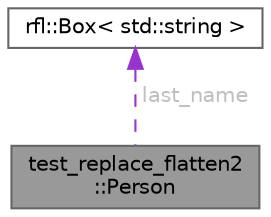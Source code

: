 digraph "test_replace_flatten2::Person"
{
 // LATEX_PDF_SIZE
  bgcolor="transparent";
  edge [fontname=Helvetica,fontsize=10,labelfontname=Helvetica,labelfontsize=10];
  node [fontname=Helvetica,fontsize=10,shape=box,height=0.2,width=0.4];
  Node1 [id="Node000001",label="test_replace_flatten2\l::Person",height=0.2,width=0.4,color="gray40", fillcolor="grey60", style="filled", fontcolor="black",tooltip=" "];
  Node2 -> Node1 [id="edge1_Node000001_Node000002",dir="back",color="darkorchid3",style="dashed",tooltip=" ",label=" last_name",fontcolor="grey" ];
  Node2 [id="Node000002",label="rfl::Box\< std::string \>",height=0.2,width=0.4,color="gray40", fillcolor="white", style="filled",URL="$classrfl_1_1_box.html",tooltip=" "];
}
